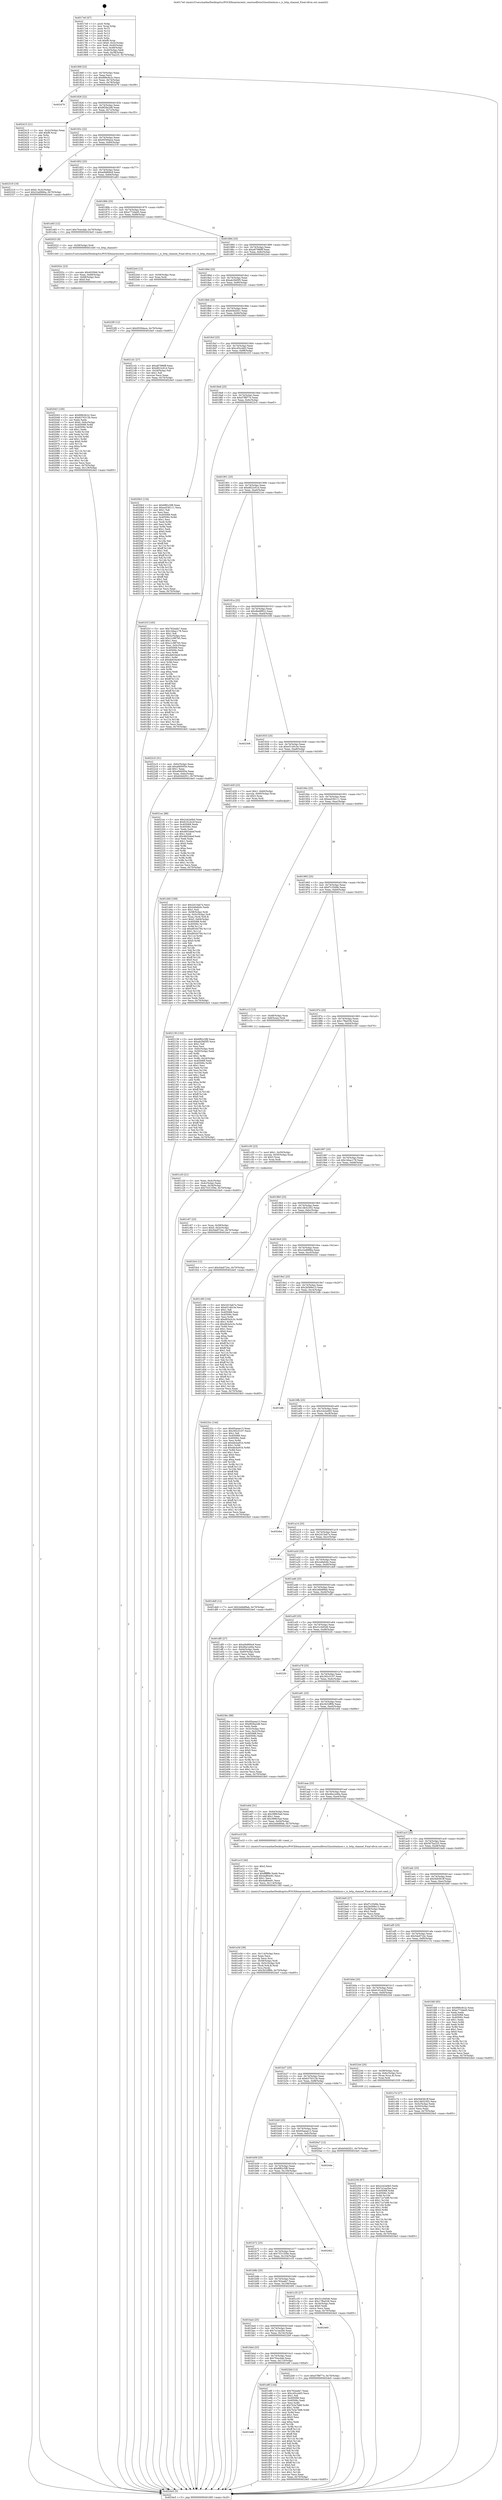digraph "0x4017e0" {
  label = "0x4017e0 (/mnt/c/Users/mathe/Desktop/tcc/POCII/binaries/extr_reactosdllwin32mshtmlnsio.c_is_http_channel_Final-ollvm.out::main(0))"
  labelloc = "t"
  node[shape=record]

  Entry [label="",width=0.3,height=0.3,shape=circle,fillcolor=black,style=filled]
  "0x40180f" [label="{
     0x40180f [23]\l
     | [instrs]\l
     &nbsp;&nbsp;0x40180f \<+3\>: mov -0x70(%rbp),%eax\l
     &nbsp;&nbsp;0x401812 \<+2\>: mov %eax,%ecx\l
     &nbsp;&nbsp;0x401814 \<+6\>: sub $0x896c9c2c,%ecx\l
     &nbsp;&nbsp;0x40181a \<+3\>: mov %eax,-0x74(%rbp)\l
     &nbsp;&nbsp;0x40181d \<+3\>: mov %ecx,-0x78(%rbp)\l
     &nbsp;&nbsp;0x401820 \<+6\>: je 0000000000402479 \<main+0xc99\>\l
  }"]
  "0x402479" [label="{
     0x402479\l
  }", style=dashed]
  "0x401826" [label="{
     0x401826 [22]\l
     | [instrs]\l
     &nbsp;&nbsp;0x401826 \<+5\>: jmp 000000000040182b \<main+0x4b\>\l
     &nbsp;&nbsp;0x40182b \<+3\>: mov -0x74(%rbp),%eax\l
     &nbsp;&nbsp;0x40182e \<+5\>: sub $0x8f28a2d8,%eax\l
     &nbsp;&nbsp;0x401833 \<+3\>: mov %eax,-0x7c(%rbp)\l
     &nbsp;&nbsp;0x401836 \<+6\>: je 0000000000402415 \<main+0xc35\>\l
  }"]
  Exit [label="",width=0.3,height=0.3,shape=circle,fillcolor=black,style=filled,peripheries=2]
  "0x402415" [label="{
     0x402415 [21]\l
     | [instrs]\l
     &nbsp;&nbsp;0x402415 \<+3\>: mov -0x2c(%rbp),%eax\l
     &nbsp;&nbsp;0x402418 \<+7\>: add $0xf8,%rsp\l
     &nbsp;&nbsp;0x40241f \<+1\>: pop %rbx\l
     &nbsp;&nbsp;0x402420 \<+2\>: pop %r12\l
     &nbsp;&nbsp;0x402422 \<+2\>: pop %r13\l
     &nbsp;&nbsp;0x402424 \<+2\>: pop %r14\l
     &nbsp;&nbsp;0x402426 \<+2\>: pop %r15\l
     &nbsp;&nbsp;0x402428 \<+1\>: pop %rbp\l
     &nbsp;&nbsp;0x402429 \<+1\>: ret\l
  }"]
  "0x40183c" [label="{
     0x40183c [22]\l
     | [instrs]\l
     &nbsp;&nbsp;0x40183c \<+5\>: jmp 0000000000401841 \<main+0x61\>\l
     &nbsp;&nbsp;0x401841 \<+3\>: mov -0x74(%rbp),%eax\l
     &nbsp;&nbsp;0x401844 \<+5\>: sub $0x95594ece,%eax\l
     &nbsp;&nbsp;0x401849 \<+3\>: mov %eax,-0x80(%rbp)\l
     &nbsp;&nbsp;0x40184c \<+6\>: je 0000000000402319 \<main+0xb39\>\l
  }"]
  "0x4022f0" [label="{
     0x4022f0 [12]\l
     | [instrs]\l
     &nbsp;&nbsp;0x4022f0 \<+7\>: movl $0x95594ece,-0x70(%rbp)\l
     &nbsp;&nbsp;0x4022f7 \<+5\>: jmp 00000000004024e5 \<main+0xd05\>\l
  }"]
  "0x402319" [label="{
     0x402319 [19]\l
     | [instrs]\l
     &nbsp;&nbsp;0x402319 \<+7\>: movl $0x0,-0x3c(%rbp)\l
     &nbsp;&nbsp;0x402320 \<+7\>: movl $0x22a9966a,-0x70(%rbp)\l
     &nbsp;&nbsp;0x402327 \<+5\>: jmp 00000000004024e5 \<main+0xd05\>\l
  }"]
  "0x401852" [label="{
     0x401852 [25]\l
     | [instrs]\l
     &nbsp;&nbsp;0x401852 \<+5\>: jmp 0000000000401857 \<main+0x77\>\l
     &nbsp;&nbsp;0x401857 \<+3\>: mov -0x74(%rbp),%eax\l
     &nbsp;&nbsp;0x40185a \<+5\>: sub $0xa0b869c8,%eax\l
     &nbsp;&nbsp;0x40185f \<+6\>: mov %eax,-0x84(%rbp)\l
     &nbsp;&nbsp;0x401865 \<+6\>: je 0000000000401e83 \<main+0x6a3\>\l
  }"]
  "0x402258" [label="{
     0x402258 [97]\l
     | [instrs]\l
     &nbsp;&nbsp;0x402258 \<+5\>: mov $0x2cb2a0b5,%edx\l
     &nbsp;&nbsp;0x40225d \<+5\>: mov $0x7a1aa2be,%esi\l
     &nbsp;&nbsp;0x402262 \<+8\>: mov 0x405068,%r8d\l
     &nbsp;&nbsp;0x40226a \<+8\>: mov 0x40506c,%r9d\l
     &nbsp;&nbsp;0x402272 \<+3\>: mov %r8d,%r10d\l
     &nbsp;&nbsp;0x402275 \<+7\>: add $0x71e7e99,%r10d\l
     &nbsp;&nbsp;0x40227c \<+4\>: sub $0x1,%r10d\l
     &nbsp;&nbsp;0x402280 \<+7\>: sub $0x71e7e99,%r10d\l
     &nbsp;&nbsp;0x402287 \<+4\>: imul %r10d,%r8d\l
     &nbsp;&nbsp;0x40228b \<+4\>: and $0x1,%r8d\l
     &nbsp;&nbsp;0x40228f \<+4\>: cmp $0x0,%r8d\l
     &nbsp;&nbsp;0x402293 \<+4\>: sete %r11b\l
     &nbsp;&nbsp;0x402297 \<+4\>: cmp $0xa,%r9d\l
     &nbsp;&nbsp;0x40229b \<+3\>: setl %bl\l
     &nbsp;&nbsp;0x40229e \<+3\>: mov %r11b,%r14b\l
     &nbsp;&nbsp;0x4022a1 \<+3\>: and %bl,%r14b\l
     &nbsp;&nbsp;0x4022a4 \<+3\>: xor %bl,%r11b\l
     &nbsp;&nbsp;0x4022a7 \<+3\>: or %r11b,%r14b\l
     &nbsp;&nbsp;0x4022aa \<+4\>: test $0x1,%r14b\l
     &nbsp;&nbsp;0x4022ae \<+3\>: cmovne %esi,%edx\l
     &nbsp;&nbsp;0x4022b1 \<+3\>: mov %edx,-0x70(%rbp)\l
     &nbsp;&nbsp;0x4022b4 \<+5\>: jmp 00000000004024e5 \<main+0xd05\>\l
  }"]
  "0x401e83" [label="{
     0x401e83 [12]\l
     | [instrs]\l
     &nbsp;&nbsp;0x401e83 \<+7\>: movl $0x7fcecdab,-0x70(%rbp)\l
     &nbsp;&nbsp;0x401e8a \<+5\>: jmp 00000000004024e5 \<main+0xd05\>\l
  }"]
  "0x40186b" [label="{
     0x40186b [25]\l
     | [instrs]\l
     &nbsp;&nbsp;0x40186b \<+5\>: jmp 0000000000401870 \<main+0x90\>\l
     &nbsp;&nbsp;0x401870 \<+3\>: mov -0x74(%rbp),%eax\l
     &nbsp;&nbsp;0x401873 \<+5\>: sub $0xa772ded5,%eax\l
     &nbsp;&nbsp;0x401878 \<+6\>: mov %eax,-0x88(%rbp)\l
     &nbsp;&nbsp;0x40187e \<+6\>: je 0000000000402023 \<main+0x843\>\l
  }"]
  "0x402043" [label="{
     0x402043 [100]\l
     | [instrs]\l
     &nbsp;&nbsp;0x402043 \<+5\>: mov $0x896c9c2c,%esi\l
     &nbsp;&nbsp;0x402048 \<+5\>: mov $0x6376313b,%ecx\l
     &nbsp;&nbsp;0x40204d \<+2\>: xor %edx,%edx\l
     &nbsp;&nbsp;0x40204f \<+7\>: movl $0x0,-0x6c(%rbp)\l
     &nbsp;&nbsp;0x402056 \<+8\>: mov 0x405068,%r8d\l
     &nbsp;&nbsp;0x40205e \<+8\>: mov 0x40506c,%r9d\l
     &nbsp;&nbsp;0x402066 \<+3\>: sub $0x1,%edx\l
     &nbsp;&nbsp;0x402069 \<+3\>: mov %r8d,%r10d\l
     &nbsp;&nbsp;0x40206c \<+3\>: add %edx,%r10d\l
     &nbsp;&nbsp;0x40206f \<+4\>: imul %r10d,%r8d\l
     &nbsp;&nbsp;0x402073 \<+4\>: and $0x1,%r8d\l
     &nbsp;&nbsp;0x402077 \<+4\>: cmp $0x0,%r8d\l
     &nbsp;&nbsp;0x40207b \<+4\>: sete %r11b\l
     &nbsp;&nbsp;0x40207f \<+4\>: cmp $0xa,%r9d\l
     &nbsp;&nbsp;0x402083 \<+3\>: setl %bl\l
     &nbsp;&nbsp;0x402086 \<+3\>: mov %r11b,%r14b\l
     &nbsp;&nbsp;0x402089 \<+3\>: and %bl,%r14b\l
     &nbsp;&nbsp;0x40208c \<+3\>: xor %bl,%r11b\l
     &nbsp;&nbsp;0x40208f \<+3\>: or %r11b,%r14b\l
     &nbsp;&nbsp;0x402092 \<+4\>: test $0x1,%r14b\l
     &nbsp;&nbsp;0x402096 \<+3\>: cmovne %ecx,%esi\l
     &nbsp;&nbsp;0x402099 \<+3\>: mov %esi,-0x70(%rbp)\l
     &nbsp;&nbsp;0x40209c \<+6\>: mov %eax,-0x118(%rbp)\l
     &nbsp;&nbsp;0x4020a2 \<+5\>: jmp 00000000004024e5 \<main+0xd05\>\l
  }"]
  "0x402023" [label="{
     0x402023 [9]\l
     | [instrs]\l
     &nbsp;&nbsp;0x402023 \<+4\>: mov -0x58(%rbp),%rdi\l
     &nbsp;&nbsp;0x402027 \<+5\>: call 0000000000401440 \<is_http_channel\>\l
     | [calls]\l
     &nbsp;&nbsp;0x401440 \{1\} (/mnt/c/Users/mathe/Desktop/tcc/POCII/binaries/extr_reactosdllwin32mshtmlnsio.c_is_http_channel_Final-ollvm.out::is_http_channel)\l
  }"]
  "0x401884" [label="{
     0x401884 [25]\l
     | [instrs]\l
     &nbsp;&nbsp;0x401884 \<+5\>: jmp 0000000000401889 \<main+0xa9\>\l
     &nbsp;&nbsp;0x401889 \<+3\>: mov -0x74(%rbp),%eax\l
     &nbsp;&nbsp;0x40188c \<+5\>: sub $0xa87986ff,%eax\l
     &nbsp;&nbsp;0x401891 \<+6\>: mov %eax,-0x8c(%rbp)\l
     &nbsp;&nbsp;0x401897 \<+6\>: je 00000000004022e4 \<main+0xb04\>\l
  }"]
  "0x40202c" [label="{
     0x40202c [23]\l
     | [instrs]\l
     &nbsp;&nbsp;0x40202c \<+10\>: movabs $0x4030b6,%rdi\l
     &nbsp;&nbsp;0x402036 \<+3\>: mov %eax,-0x68(%rbp)\l
     &nbsp;&nbsp;0x402039 \<+3\>: mov -0x68(%rbp),%esi\l
     &nbsp;&nbsp;0x40203c \<+2\>: mov $0x0,%al\l
     &nbsp;&nbsp;0x40203e \<+5\>: call 0000000000401040 \<printf@plt\>\l
     | [calls]\l
     &nbsp;&nbsp;0x401040 \{1\} (unknown)\l
  }"]
  "0x4022e4" [label="{
     0x4022e4 [12]\l
     | [instrs]\l
     &nbsp;&nbsp;0x4022e4 \<+4\>: mov -0x58(%rbp),%rax\l
     &nbsp;&nbsp;0x4022e8 \<+3\>: mov %rax,%rdi\l
     &nbsp;&nbsp;0x4022eb \<+5\>: call 0000000000401030 \<free@plt\>\l
     | [calls]\l
     &nbsp;&nbsp;0x401030 \{1\} (unknown)\l
  }"]
  "0x40189d" [label="{
     0x40189d [25]\l
     | [instrs]\l
     &nbsp;&nbsp;0x40189d \<+5\>: jmp 00000000004018a2 \<main+0xc2\>\l
     &nbsp;&nbsp;0x4018a2 \<+3\>: mov -0x74(%rbp),%eax\l
     &nbsp;&nbsp;0x4018a5 \<+5\>: sub $0xab29d5f5,%eax\l
     &nbsp;&nbsp;0x4018aa \<+6\>: mov %eax,-0x90(%rbp)\l
     &nbsp;&nbsp;0x4018b0 \<+6\>: je 00000000004021d1 \<main+0x9f1\>\l
  }"]
  "0x401bd6" [label="{
     0x401bd6\l
  }", style=dashed]
  "0x4021d1" [label="{
     0x4021d1 [27]\l
     | [instrs]\l
     &nbsp;&nbsp;0x4021d1 \<+5\>: mov $0xa87986ff,%eax\l
     &nbsp;&nbsp;0x4021d6 \<+5\>: mov $0xd822c61d,%ecx\l
     &nbsp;&nbsp;0x4021db \<+3\>: mov -0x2d(%rbp),%dl\l
     &nbsp;&nbsp;0x4021de \<+3\>: test $0x1,%dl\l
     &nbsp;&nbsp;0x4021e1 \<+3\>: cmovne %ecx,%eax\l
     &nbsp;&nbsp;0x4021e4 \<+3\>: mov %eax,-0x70(%rbp)\l
     &nbsp;&nbsp;0x4021e7 \<+5\>: jmp 00000000004024e5 \<main+0xd05\>\l
  }"]
  "0x4018b6" [label="{
     0x4018b6 [25]\l
     | [instrs]\l
     &nbsp;&nbsp;0x4018b6 \<+5\>: jmp 00000000004018bb \<main+0xdb\>\l
     &nbsp;&nbsp;0x4018bb \<+3\>: mov -0x74(%rbp),%eax\l
     &nbsp;&nbsp;0x4018be \<+5\>: sub $0xb04d2f21,%eax\l
     &nbsp;&nbsp;0x4018c3 \<+6\>: mov %eax,-0x94(%rbp)\l
     &nbsp;&nbsp;0x4018c9 \<+6\>: je 00000000004020b3 \<main+0x8d3\>\l
  }"]
  "0x401e8f" [label="{
     0x401e8f [144]\l
     | [instrs]\l
     &nbsp;&nbsp;0x401e8f \<+5\>: mov $0x762eafa7,%eax\l
     &nbsp;&nbsp;0x401e94 \<+5\>: mov $0xc45ccdd3,%ecx\l
     &nbsp;&nbsp;0x401e99 \<+2\>: mov $0x1,%dl\l
     &nbsp;&nbsp;0x401e9b \<+7\>: mov 0x405068,%esi\l
     &nbsp;&nbsp;0x401ea2 \<+7\>: mov 0x40506c,%edi\l
     &nbsp;&nbsp;0x401ea9 \<+3\>: mov %esi,%r8d\l
     &nbsp;&nbsp;0x401eac \<+7\>: sub $0x7b3a7b88,%r8d\l
     &nbsp;&nbsp;0x401eb3 \<+4\>: sub $0x1,%r8d\l
     &nbsp;&nbsp;0x401eb7 \<+7\>: add $0x7b3a7b88,%r8d\l
     &nbsp;&nbsp;0x401ebe \<+4\>: imul %r8d,%esi\l
     &nbsp;&nbsp;0x401ec2 \<+3\>: and $0x1,%esi\l
     &nbsp;&nbsp;0x401ec5 \<+3\>: cmp $0x0,%esi\l
     &nbsp;&nbsp;0x401ec8 \<+4\>: sete %r9b\l
     &nbsp;&nbsp;0x401ecc \<+3\>: cmp $0xa,%edi\l
     &nbsp;&nbsp;0x401ecf \<+4\>: setl %r10b\l
     &nbsp;&nbsp;0x401ed3 \<+3\>: mov %r9b,%r11b\l
     &nbsp;&nbsp;0x401ed6 \<+4\>: xor $0xff,%r11b\l
     &nbsp;&nbsp;0x401eda \<+3\>: mov %r10b,%bl\l
     &nbsp;&nbsp;0x401edd \<+3\>: xor $0xff,%bl\l
     &nbsp;&nbsp;0x401ee0 \<+3\>: xor $0x0,%dl\l
     &nbsp;&nbsp;0x401ee3 \<+3\>: mov %r11b,%r14b\l
     &nbsp;&nbsp;0x401ee6 \<+4\>: and $0x0,%r14b\l
     &nbsp;&nbsp;0x401eea \<+3\>: and %dl,%r9b\l
     &nbsp;&nbsp;0x401eed \<+3\>: mov %bl,%r15b\l
     &nbsp;&nbsp;0x401ef0 \<+4\>: and $0x0,%r15b\l
     &nbsp;&nbsp;0x401ef4 \<+3\>: and %dl,%r10b\l
     &nbsp;&nbsp;0x401ef7 \<+3\>: or %r9b,%r14b\l
     &nbsp;&nbsp;0x401efa \<+3\>: or %r10b,%r15b\l
     &nbsp;&nbsp;0x401efd \<+3\>: xor %r15b,%r14b\l
     &nbsp;&nbsp;0x401f00 \<+3\>: or %bl,%r11b\l
     &nbsp;&nbsp;0x401f03 \<+4\>: xor $0xff,%r11b\l
     &nbsp;&nbsp;0x401f07 \<+3\>: or $0x0,%dl\l
     &nbsp;&nbsp;0x401f0a \<+3\>: and %dl,%r11b\l
     &nbsp;&nbsp;0x401f0d \<+3\>: or %r11b,%r14b\l
     &nbsp;&nbsp;0x401f10 \<+4\>: test $0x1,%r14b\l
     &nbsp;&nbsp;0x401f14 \<+3\>: cmovne %ecx,%eax\l
     &nbsp;&nbsp;0x401f17 \<+3\>: mov %eax,-0x70(%rbp)\l
     &nbsp;&nbsp;0x401f1a \<+5\>: jmp 00000000004024e5 \<main+0xd05\>\l
  }"]
  "0x4020b3" [label="{
     0x4020b3 [134]\l
     | [instrs]\l
     &nbsp;&nbsp;0x4020b3 \<+5\>: mov $0x6f82c5f8,%eax\l
     &nbsp;&nbsp;0x4020b8 \<+5\>: mov $0xea536111,%ecx\l
     &nbsp;&nbsp;0x4020bd \<+2\>: mov $0x1,%dl\l
     &nbsp;&nbsp;0x4020bf \<+2\>: xor %esi,%esi\l
     &nbsp;&nbsp;0x4020c1 \<+7\>: mov 0x405068,%edi\l
     &nbsp;&nbsp;0x4020c8 \<+8\>: mov 0x40506c,%r8d\l
     &nbsp;&nbsp;0x4020d0 \<+3\>: sub $0x1,%esi\l
     &nbsp;&nbsp;0x4020d3 \<+3\>: mov %edi,%r9d\l
     &nbsp;&nbsp;0x4020d6 \<+3\>: add %esi,%r9d\l
     &nbsp;&nbsp;0x4020d9 \<+4\>: imul %r9d,%edi\l
     &nbsp;&nbsp;0x4020dd \<+3\>: and $0x1,%edi\l
     &nbsp;&nbsp;0x4020e0 \<+3\>: cmp $0x0,%edi\l
     &nbsp;&nbsp;0x4020e3 \<+4\>: sete %r10b\l
     &nbsp;&nbsp;0x4020e7 \<+4\>: cmp $0xa,%r8d\l
     &nbsp;&nbsp;0x4020eb \<+4\>: setl %r11b\l
     &nbsp;&nbsp;0x4020ef \<+3\>: mov %r10b,%bl\l
     &nbsp;&nbsp;0x4020f2 \<+3\>: xor $0xff,%bl\l
     &nbsp;&nbsp;0x4020f5 \<+3\>: mov %r11b,%r14b\l
     &nbsp;&nbsp;0x4020f8 \<+4\>: xor $0xff,%r14b\l
     &nbsp;&nbsp;0x4020fc \<+3\>: xor $0x1,%dl\l
     &nbsp;&nbsp;0x4020ff \<+3\>: mov %bl,%r15b\l
     &nbsp;&nbsp;0x402102 \<+4\>: and $0xff,%r15b\l
     &nbsp;&nbsp;0x402106 \<+3\>: and %dl,%r10b\l
     &nbsp;&nbsp;0x402109 \<+3\>: mov %r14b,%r12b\l
     &nbsp;&nbsp;0x40210c \<+4\>: and $0xff,%r12b\l
     &nbsp;&nbsp;0x402110 \<+3\>: and %dl,%r11b\l
     &nbsp;&nbsp;0x402113 \<+3\>: or %r10b,%r15b\l
     &nbsp;&nbsp;0x402116 \<+3\>: or %r11b,%r12b\l
     &nbsp;&nbsp;0x402119 \<+3\>: xor %r12b,%r15b\l
     &nbsp;&nbsp;0x40211c \<+3\>: or %r14b,%bl\l
     &nbsp;&nbsp;0x40211f \<+3\>: xor $0xff,%bl\l
     &nbsp;&nbsp;0x402122 \<+3\>: or $0x1,%dl\l
     &nbsp;&nbsp;0x402125 \<+2\>: and %dl,%bl\l
     &nbsp;&nbsp;0x402127 \<+3\>: or %bl,%r15b\l
     &nbsp;&nbsp;0x40212a \<+4\>: test $0x1,%r15b\l
     &nbsp;&nbsp;0x40212e \<+3\>: cmovne %ecx,%eax\l
     &nbsp;&nbsp;0x402131 \<+3\>: mov %eax,-0x70(%rbp)\l
     &nbsp;&nbsp;0x402134 \<+5\>: jmp 00000000004024e5 \<main+0xd05\>\l
  }"]
  "0x4018cf" [label="{
     0x4018cf [25]\l
     | [instrs]\l
     &nbsp;&nbsp;0x4018cf \<+5\>: jmp 00000000004018d4 \<main+0xf4\>\l
     &nbsp;&nbsp;0x4018d4 \<+3\>: mov -0x74(%rbp),%eax\l
     &nbsp;&nbsp;0x4018d7 \<+5\>: sub $0xc45ccdd3,%eax\l
     &nbsp;&nbsp;0x4018dc \<+6\>: mov %eax,-0x98(%rbp)\l
     &nbsp;&nbsp;0x4018e2 \<+6\>: je 0000000000401f1f \<main+0x73f\>\l
  }"]
  "0x401bbd" [label="{
     0x401bbd [25]\l
     | [instrs]\l
     &nbsp;&nbsp;0x401bbd \<+5\>: jmp 0000000000401bc2 \<main+0x3e2\>\l
     &nbsp;&nbsp;0x401bc2 \<+3\>: mov -0x74(%rbp),%eax\l
     &nbsp;&nbsp;0x401bc5 \<+5\>: sub $0x7fcecdab,%eax\l
     &nbsp;&nbsp;0x401bca \<+6\>: mov %eax,-0x110(%rbp)\l
     &nbsp;&nbsp;0x401bd0 \<+6\>: je 0000000000401e8f \<main+0x6af\>\l
  }"]
  "0x401f1f" [label="{
     0x401f1f [165]\l
     | [instrs]\l
     &nbsp;&nbsp;0x401f1f \<+5\>: mov $0x762eafa7,%eax\l
     &nbsp;&nbsp;0x401f24 \<+5\>: mov $0x1bbac178,%ecx\l
     &nbsp;&nbsp;0x401f29 \<+2\>: mov $0x1,%dl\l
     &nbsp;&nbsp;0x401f2b \<+3\>: mov -0x5c(%rbp),%esi\l
     &nbsp;&nbsp;0x401f2e \<+6\>: add $0xc1c987b5,%esi\l
     &nbsp;&nbsp;0x401f34 \<+3\>: add $0x1,%esi\l
     &nbsp;&nbsp;0x401f37 \<+6\>: sub $0xc1c987b5,%esi\l
     &nbsp;&nbsp;0x401f3d \<+3\>: mov %esi,-0x5c(%rbp)\l
     &nbsp;&nbsp;0x401f40 \<+7\>: mov 0x405068,%esi\l
     &nbsp;&nbsp;0x401f47 \<+7\>: mov 0x40506c,%edi\l
     &nbsp;&nbsp;0x401f4e \<+3\>: mov %esi,%r8d\l
     &nbsp;&nbsp;0x401f51 \<+7\>: add $0xde634e4f,%r8d\l
     &nbsp;&nbsp;0x401f58 \<+4\>: sub $0x1,%r8d\l
     &nbsp;&nbsp;0x401f5c \<+7\>: sub $0xde634e4f,%r8d\l
     &nbsp;&nbsp;0x401f63 \<+4\>: imul %r8d,%esi\l
     &nbsp;&nbsp;0x401f67 \<+3\>: and $0x1,%esi\l
     &nbsp;&nbsp;0x401f6a \<+3\>: cmp $0x0,%esi\l
     &nbsp;&nbsp;0x401f6d \<+4\>: sete %r9b\l
     &nbsp;&nbsp;0x401f71 \<+3\>: cmp $0xa,%edi\l
     &nbsp;&nbsp;0x401f74 \<+4\>: setl %r10b\l
     &nbsp;&nbsp;0x401f78 \<+3\>: mov %r9b,%r11b\l
     &nbsp;&nbsp;0x401f7b \<+4\>: xor $0xff,%r11b\l
     &nbsp;&nbsp;0x401f7f \<+3\>: mov %r10b,%bl\l
     &nbsp;&nbsp;0x401f82 \<+3\>: xor $0xff,%bl\l
     &nbsp;&nbsp;0x401f85 \<+3\>: xor $0x1,%dl\l
     &nbsp;&nbsp;0x401f88 \<+3\>: mov %r11b,%r14b\l
     &nbsp;&nbsp;0x401f8b \<+4\>: and $0xff,%r14b\l
     &nbsp;&nbsp;0x401f8f \<+3\>: and %dl,%r9b\l
     &nbsp;&nbsp;0x401f92 \<+3\>: mov %bl,%r15b\l
     &nbsp;&nbsp;0x401f95 \<+4\>: and $0xff,%r15b\l
     &nbsp;&nbsp;0x401f99 \<+3\>: and %dl,%r10b\l
     &nbsp;&nbsp;0x401f9c \<+3\>: or %r9b,%r14b\l
     &nbsp;&nbsp;0x401f9f \<+3\>: or %r10b,%r15b\l
     &nbsp;&nbsp;0x401fa2 \<+3\>: xor %r15b,%r14b\l
     &nbsp;&nbsp;0x401fa5 \<+3\>: or %bl,%r11b\l
     &nbsp;&nbsp;0x401fa8 \<+4\>: xor $0xff,%r11b\l
     &nbsp;&nbsp;0x401fac \<+3\>: or $0x1,%dl\l
     &nbsp;&nbsp;0x401faf \<+3\>: and %dl,%r11b\l
     &nbsp;&nbsp;0x401fb2 \<+3\>: or %r11b,%r14b\l
     &nbsp;&nbsp;0x401fb5 \<+4\>: test $0x1,%r14b\l
     &nbsp;&nbsp;0x401fb9 \<+3\>: cmovne %ecx,%eax\l
     &nbsp;&nbsp;0x401fbc \<+3\>: mov %eax,-0x70(%rbp)\l
     &nbsp;&nbsp;0x401fbf \<+5\>: jmp 00000000004024e5 \<main+0xd05\>\l
  }"]
  "0x4018e8" [label="{
     0x4018e8 [25]\l
     | [instrs]\l
     &nbsp;&nbsp;0x4018e8 \<+5\>: jmp 00000000004018ed \<main+0x10d\>\l
     &nbsp;&nbsp;0x4018ed \<+3\>: mov -0x74(%rbp),%eax\l
     &nbsp;&nbsp;0x4018f0 \<+5\>: sub $0xd7f8f77e,%eax\l
     &nbsp;&nbsp;0x4018f5 \<+6\>: mov %eax,-0x9c(%rbp)\l
     &nbsp;&nbsp;0x4018fb \<+6\>: je 00000000004022c5 \<main+0xae5\>\l
  }"]
  "0x4022b9" [label="{
     0x4022b9 [12]\l
     | [instrs]\l
     &nbsp;&nbsp;0x4022b9 \<+7\>: movl $0xd7f8f77e,-0x70(%rbp)\l
     &nbsp;&nbsp;0x4022c0 \<+5\>: jmp 00000000004024e5 \<main+0xd05\>\l
  }"]
  "0x4022c5" [label="{
     0x4022c5 [31]\l
     | [instrs]\l
     &nbsp;&nbsp;0x4022c5 \<+3\>: mov -0x6c(%rbp),%eax\l
     &nbsp;&nbsp;0x4022c8 \<+5\>: add $0xaf46005e,%eax\l
     &nbsp;&nbsp;0x4022cd \<+3\>: add $0x1,%eax\l
     &nbsp;&nbsp;0x4022d0 \<+5\>: sub $0xaf46005e,%eax\l
     &nbsp;&nbsp;0x4022d5 \<+3\>: mov %eax,-0x6c(%rbp)\l
     &nbsp;&nbsp;0x4022d8 \<+7\>: movl $0xb04d2f21,-0x70(%rbp)\l
     &nbsp;&nbsp;0x4022df \<+5\>: jmp 00000000004024e5 \<main+0xd05\>\l
  }"]
  "0x401901" [label="{
     0x401901 [25]\l
     | [instrs]\l
     &nbsp;&nbsp;0x401901 \<+5\>: jmp 0000000000401906 \<main+0x126\>\l
     &nbsp;&nbsp;0x401906 \<+3\>: mov -0x74(%rbp),%eax\l
     &nbsp;&nbsp;0x401909 \<+5\>: sub $0xd822c61d,%eax\l
     &nbsp;&nbsp;0x40190e \<+6\>: mov %eax,-0xa0(%rbp)\l
     &nbsp;&nbsp;0x401914 \<+6\>: je 00000000004021ec \<main+0xa0c\>\l
  }"]
  "0x401ba4" [label="{
     0x401ba4 [25]\l
     | [instrs]\l
     &nbsp;&nbsp;0x401ba4 \<+5\>: jmp 0000000000401ba9 \<main+0x3c9\>\l
     &nbsp;&nbsp;0x401ba9 \<+3\>: mov -0x74(%rbp),%eax\l
     &nbsp;&nbsp;0x401bac \<+5\>: sub $0x7a1aa2be,%eax\l
     &nbsp;&nbsp;0x401bb1 \<+6\>: mov %eax,-0x10c(%rbp)\l
     &nbsp;&nbsp;0x401bb7 \<+6\>: je 00000000004022b9 \<main+0xad9\>\l
  }"]
  "0x4021ec" [label="{
     0x4021ec [88]\l
     | [instrs]\l
     &nbsp;&nbsp;0x4021ec \<+5\>: mov $0x2cb2a0b5,%eax\l
     &nbsp;&nbsp;0x4021f1 \<+5\>: mov $0x6161dc2f,%ecx\l
     &nbsp;&nbsp;0x4021f6 \<+7\>: mov 0x405068,%edx\l
     &nbsp;&nbsp;0x4021fd \<+7\>: mov 0x40506c,%esi\l
     &nbsp;&nbsp;0x402204 \<+2\>: mov %edx,%edi\l
     &nbsp;&nbsp;0x402206 \<+6\>: sub $0x4602deef,%edi\l
     &nbsp;&nbsp;0x40220c \<+3\>: sub $0x1,%edi\l
     &nbsp;&nbsp;0x40220f \<+6\>: add $0x4602deef,%edi\l
     &nbsp;&nbsp;0x402215 \<+3\>: imul %edi,%edx\l
     &nbsp;&nbsp;0x402218 \<+3\>: and $0x1,%edx\l
     &nbsp;&nbsp;0x40221b \<+3\>: cmp $0x0,%edx\l
     &nbsp;&nbsp;0x40221e \<+4\>: sete %r8b\l
     &nbsp;&nbsp;0x402222 \<+3\>: cmp $0xa,%esi\l
     &nbsp;&nbsp;0x402225 \<+4\>: setl %r9b\l
     &nbsp;&nbsp;0x402229 \<+3\>: mov %r8b,%r10b\l
     &nbsp;&nbsp;0x40222c \<+3\>: and %r9b,%r10b\l
     &nbsp;&nbsp;0x40222f \<+3\>: xor %r9b,%r8b\l
     &nbsp;&nbsp;0x402232 \<+3\>: or %r8b,%r10b\l
     &nbsp;&nbsp;0x402235 \<+4\>: test $0x1,%r10b\l
     &nbsp;&nbsp;0x402239 \<+3\>: cmovne %ecx,%eax\l
     &nbsp;&nbsp;0x40223c \<+3\>: mov %eax,-0x70(%rbp)\l
     &nbsp;&nbsp;0x40223f \<+5\>: jmp 00000000004024e5 \<main+0xd05\>\l
  }"]
  "0x40191a" [label="{
     0x40191a [25]\l
     | [instrs]\l
     &nbsp;&nbsp;0x40191a \<+5\>: jmp 000000000040191f \<main+0x13f\>\l
     &nbsp;&nbsp;0x40191f \<+3\>: mov -0x74(%rbp),%eax\l
     &nbsp;&nbsp;0x401922 \<+5\>: sub $0xdbe8f922,%eax\l
     &nbsp;&nbsp;0x401927 \<+6\>: mov %eax,-0xa4(%rbp)\l
     &nbsp;&nbsp;0x40192d \<+6\>: je 0000000000402308 \<main+0xb28\>\l
  }"]
  "0x402460" [label="{
     0x402460\l
  }", style=dashed]
  "0x402308" [label="{
     0x402308\l
  }", style=dashed]
  "0x401933" [label="{
     0x401933 [25]\l
     | [instrs]\l
     &nbsp;&nbsp;0x401933 \<+5\>: jmp 0000000000401938 \<main+0x158\>\l
     &nbsp;&nbsp;0x401938 \<+3\>: mov -0x74(%rbp),%eax\l
     &nbsp;&nbsp;0x40193b \<+5\>: sub $0xe5140c3e,%eax\l
     &nbsp;&nbsp;0x401940 \<+6\>: mov %eax,-0xa8(%rbp)\l
     &nbsp;&nbsp;0x401946 \<+6\>: je 0000000000401d29 \<main+0x549\>\l
  }"]
  "0x401e3d" [label="{
     0x401e3d [39]\l
     | [instrs]\l
     &nbsp;&nbsp;0x401e3d \<+6\>: mov -0x114(%rbp),%ecx\l
     &nbsp;&nbsp;0x401e43 \<+3\>: imul %eax,%ecx\l
     &nbsp;&nbsp;0x401e46 \<+3\>: movslq %ecx,%rsi\l
     &nbsp;&nbsp;0x401e49 \<+4\>: mov -0x58(%rbp),%rdi\l
     &nbsp;&nbsp;0x401e4d \<+4\>: movslq -0x5c(%rbp),%r8\l
     &nbsp;&nbsp;0x401e51 \<+4\>: mov (%rdi,%r8,8),%rdi\l
     &nbsp;&nbsp;0x401e55 \<+3\>: mov %rsi,(%rdi)\l
     &nbsp;&nbsp;0x401e58 \<+7\>: movl $0x3b32ff0b,-0x70(%rbp)\l
     &nbsp;&nbsp;0x401e5f \<+5\>: jmp 00000000004024e5 \<main+0xd05\>\l
  }"]
  "0x401d29" [label="{
     0x401d29 [23]\l
     | [instrs]\l
     &nbsp;&nbsp;0x401d29 \<+7\>: movl $0x1,-0x60(%rbp)\l
     &nbsp;&nbsp;0x401d30 \<+4\>: movslq -0x60(%rbp),%rax\l
     &nbsp;&nbsp;0x401d34 \<+4\>: shl $0x3,%rax\l
     &nbsp;&nbsp;0x401d38 \<+3\>: mov %rax,%rdi\l
     &nbsp;&nbsp;0x401d3b \<+5\>: call 0000000000401050 \<malloc@plt\>\l
     | [calls]\l
     &nbsp;&nbsp;0x401050 \{1\} (unknown)\l
  }"]
  "0x40194c" [label="{
     0x40194c [25]\l
     | [instrs]\l
     &nbsp;&nbsp;0x40194c \<+5\>: jmp 0000000000401951 \<main+0x171\>\l
     &nbsp;&nbsp;0x401951 \<+3\>: mov -0x74(%rbp),%eax\l
     &nbsp;&nbsp;0x401954 \<+5\>: sub $0xea536111,%eax\l
     &nbsp;&nbsp;0x401959 \<+6\>: mov %eax,-0xac(%rbp)\l
     &nbsp;&nbsp;0x40195f \<+6\>: je 0000000000402139 \<main+0x959\>\l
  }"]
  "0x401e15" [label="{
     0x401e15 [40]\l
     | [instrs]\l
     &nbsp;&nbsp;0x401e15 \<+5\>: mov $0x2,%ecx\l
     &nbsp;&nbsp;0x401e1a \<+1\>: cltd\l
     &nbsp;&nbsp;0x401e1b \<+2\>: idiv %ecx\l
     &nbsp;&nbsp;0x401e1d \<+6\>: imul $0xfffffffe,%edx,%ecx\l
     &nbsp;&nbsp;0x401e23 \<+6\>: add $0x4af64e91,%ecx\l
     &nbsp;&nbsp;0x401e29 \<+3\>: add $0x1,%ecx\l
     &nbsp;&nbsp;0x401e2c \<+6\>: sub $0x4af64e91,%ecx\l
     &nbsp;&nbsp;0x401e32 \<+6\>: mov %ecx,-0x114(%rbp)\l
     &nbsp;&nbsp;0x401e38 \<+5\>: call 0000000000401160 \<next_i\>\l
     | [calls]\l
     &nbsp;&nbsp;0x401160 \{1\} (/mnt/c/Users/mathe/Desktop/tcc/POCII/binaries/extr_reactosdllwin32mshtmlnsio.c_is_http_channel_Final-ollvm.out::next_i)\l
  }"]
  "0x402139" [label="{
     0x402139 [152]\l
     | [instrs]\l
     &nbsp;&nbsp;0x402139 \<+5\>: mov $0x6f82c5f8,%eax\l
     &nbsp;&nbsp;0x40213e \<+5\>: mov $0xab29d5f5,%ecx\l
     &nbsp;&nbsp;0x402143 \<+2\>: mov $0x1,%dl\l
     &nbsp;&nbsp;0x402145 \<+2\>: xor %esi,%esi\l
     &nbsp;&nbsp;0x402147 \<+3\>: mov -0x6c(%rbp),%edi\l
     &nbsp;&nbsp;0x40214a \<+3\>: cmp -0x50(%rbp),%edi\l
     &nbsp;&nbsp;0x40214d \<+4\>: setl %r8b\l
     &nbsp;&nbsp;0x402151 \<+4\>: and $0x1,%r8b\l
     &nbsp;&nbsp;0x402155 \<+4\>: mov %r8b,-0x2d(%rbp)\l
     &nbsp;&nbsp;0x402159 \<+7\>: mov 0x405068,%edi\l
     &nbsp;&nbsp;0x402160 \<+8\>: mov 0x40506c,%r9d\l
     &nbsp;&nbsp;0x402168 \<+3\>: sub $0x1,%esi\l
     &nbsp;&nbsp;0x40216b \<+3\>: mov %edi,%r10d\l
     &nbsp;&nbsp;0x40216e \<+3\>: add %esi,%r10d\l
     &nbsp;&nbsp;0x402171 \<+4\>: imul %r10d,%edi\l
     &nbsp;&nbsp;0x402175 \<+3\>: and $0x1,%edi\l
     &nbsp;&nbsp;0x402178 \<+3\>: cmp $0x0,%edi\l
     &nbsp;&nbsp;0x40217b \<+4\>: sete %r8b\l
     &nbsp;&nbsp;0x40217f \<+4\>: cmp $0xa,%r9d\l
     &nbsp;&nbsp;0x402183 \<+4\>: setl %r11b\l
     &nbsp;&nbsp;0x402187 \<+3\>: mov %r8b,%bl\l
     &nbsp;&nbsp;0x40218a \<+3\>: xor $0xff,%bl\l
     &nbsp;&nbsp;0x40218d \<+3\>: mov %r11b,%r14b\l
     &nbsp;&nbsp;0x402190 \<+4\>: xor $0xff,%r14b\l
     &nbsp;&nbsp;0x402194 \<+3\>: xor $0x0,%dl\l
     &nbsp;&nbsp;0x402197 \<+3\>: mov %bl,%r15b\l
     &nbsp;&nbsp;0x40219a \<+4\>: and $0x0,%r15b\l
     &nbsp;&nbsp;0x40219e \<+3\>: and %dl,%r8b\l
     &nbsp;&nbsp;0x4021a1 \<+3\>: mov %r14b,%r12b\l
     &nbsp;&nbsp;0x4021a4 \<+4\>: and $0x0,%r12b\l
     &nbsp;&nbsp;0x4021a8 \<+3\>: and %dl,%r11b\l
     &nbsp;&nbsp;0x4021ab \<+3\>: or %r8b,%r15b\l
     &nbsp;&nbsp;0x4021ae \<+3\>: or %r11b,%r12b\l
     &nbsp;&nbsp;0x4021b1 \<+3\>: xor %r12b,%r15b\l
     &nbsp;&nbsp;0x4021b4 \<+3\>: or %r14b,%bl\l
     &nbsp;&nbsp;0x4021b7 \<+3\>: xor $0xff,%bl\l
     &nbsp;&nbsp;0x4021ba \<+3\>: or $0x0,%dl\l
     &nbsp;&nbsp;0x4021bd \<+2\>: and %dl,%bl\l
     &nbsp;&nbsp;0x4021bf \<+3\>: or %bl,%r15b\l
     &nbsp;&nbsp;0x4021c2 \<+4\>: test $0x1,%r15b\l
     &nbsp;&nbsp;0x4021c6 \<+3\>: cmovne %ecx,%eax\l
     &nbsp;&nbsp;0x4021c9 \<+3\>: mov %eax,-0x70(%rbp)\l
     &nbsp;&nbsp;0x4021cc \<+5\>: jmp 00000000004024e5 \<main+0xd05\>\l
  }"]
  "0x401965" [label="{
     0x401965 [25]\l
     | [instrs]\l
     &nbsp;&nbsp;0x401965 \<+5\>: jmp 000000000040196a \<main+0x18a\>\l
     &nbsp;&nbsp;0x40196a \<+3\>: mov -0x74(%rbp),%eax\l
     &nbsp;&nbsp;0x40196d \<+5\>: sub $0xf7c35d9e,%eax\l
     &nbsp;&nbsp;0x401972 \<+6\>: mov %eax,-0xb0(%rbp)\l
     &nbsp;&nbsp;0x401978 \<+6\>: je 0000000000401c13 \<main+0x433\>\l
  }"]
  "0x401d40" [label="{
     0x401d40 [169]\l
     | [instrs]\l
     &nbsp;&nbsp;0x401d40 \<+5\>: mov $0x2d15ab7a,%ecx\l
     &nbsp;&nbsp;0x401d45 \<+5\>: mov $0x2e6efc6c,%edx\l
     &nbsp;&nbsp;0x401d4a \<+3\>: mov $0x1,%sil\l
     &nbsp;&nbsp;0x401d4d \<+4\>: mov -0x58(%rbp),%rdi\l
     &nbsp;&nbsp;0x401d51 \<+4\>: movslq -0x5c(%rbp),%r8\l
     &nbsp;&nbsp;0x401d55 \<+4\>: mov %rax,(%rdi,%r8,8)\l
     &nbsp;&nbsp;0x401d59 \<+7\>: movl $0x0,-0x64(%rbp)\l
     &nbsp;&nbsp;0x401d60 \<+8\>: mov 0x405068,%r9d\l
     &nbsp;&nbsp;0x401d68 \<+8\>: mov 0x40506c,%r10d\l
     &nbsp;&nbsp;0x401d70 \<+3\>: mov %r9d,%r11d\l
     &nbsp;&nbsp;0x401d73 \<+7\>: sub $0xd9344794,%r11d\l
     &nbsp;&nbsp;0x401d7a \<+4\>: sub $0x1,%r11d\l
     &nbsp;&nbsp;0x401d7e \<+7\>: add $0xd9344794,%r11d\l
     &nbsp;&nbsp;0x401d85 \<+4\>: imul %r11d,%r9d\l
     &nbsp;&nbsp;0x401d89 \<+4\>: and $0x1,%r9d\l
     &nbsp;&nbsp;0x401d8d \<+4\>: cmp $0x0,%r9d\l
     &nbsp;&nbsp;0x401d91 \<+3\>: sete %bl\l
     &nbsp;&nbsp;0x401d94 \<+4\>: cmp $0xa,%r10d\l
     &nbsp;&nbsp;0x401d98 \<+4\>: setl %r14b\l
     &nbsp;&nbsp;0x401d9c \<+3\>: mov %bl,%r15b\l
     &nbsp;&nbsp;0x401d9f \<+4\>: xor $0xff,%r15b\l
     &nbsp;&nbsp;0x401da3 \<+3\>: mov %r14b,%r12b\l
     &nbsp;&nbsp;0x401da6 \<+4\>: xor $0xff,%r12b\l
     &nbsp;&nbsp;0x401daa \<+4\>: xor $0x0,%sil\l
     &nbsp;&nbsp;0x401dae \<+3\>: mov %r15b,%r13b\l
     &nbsp;&nbsp;0x401db1 \<+4\>: and $0x0,%r13b\l
     &nbsp;&nbsp;0x401db5 \<+3\>: and %sil,%bl\l
     &nbsp;&nbsp;0x401db8 \<+3\>: mov %r12b,%al\l
     &nbsp;&nbsp;0x401dbb \<+2\>: and $0x0,%al\l
     &nbsp;&nbsp;0x401dbd \<+3\>: and %sil,%r14b\l
     &nbsp;&nbsp;0x401dc0 \<+3\>: or %bl,%r13b\l
     &nbsp;&nbsp;0x401dc3 \<+3\>: or %r14b,%al\l
     &nbsp;&nbsp;0x401dc6 \<+3\>: xor %al,%r13b\l
     &nbsp;&nbsp;0x401dc9 \<+3\>: or %r12b,%r15b\l
     &nbsp;&nbsp;0x401dcc \<+4\>: xor $0xff,%r15b\l
     &nbsp;&nbsp;0x401dd0 \<+4\>: or $0x0,%sil\l
     &nbsp;&nbsp;0x401dd4 \<+3\>: and %sil,%r15b\l
     &nbsp;&nbsp;0x401dd7 \<+3\>: or %r15b,%r13b\l
     &nbsp;&nbsp;0x401dda \<+4\>: test $0x1,%r13b\l
     &nbsp;&nbsp;0x401dde \<+3\>: cmovne %edx,%ecx\l
     &nbsp;&nbsp;0x401de1 \<+3\>: mov %ecx,-0x70(%rbp)\l
     &nbsp;&nbsp;0x401de4 \<+5\>: jmp 00000000004024e5 \<main+0xd05\>\l
  }"]
  "0x401c13" [label="{
     0x401c13 [13]\l
     | [instrs]\l
     &nbsp;&nbsp;0x401c13 \<+4\>: mov -0x48(%rbp),%rax\l
     &nbsp;&nbsp;0x401c17 \<+4\>: mov 0x8(%rax),%rdi\l
     &nbsp;&nbsp;0x401c1b \<+5\>: call 0000000000401060 \<atoi@plt\>\l
     | [calls]\l
     &nbsp;&nbsp;0x401060 \{1\} (unknown)\l
  }"]
  "0x40197e" [label="{
     0x40197e [25]\l
     | [instrs]\l
     &nbsp;&nbsp;0x40197e \<+5\>: jmp 0000000000401983 \<main+0x1a3\>\l
     &nbsp;&nbsp;0x401983 \<+3\>: mov -0x74(%rbp),%eax\l
     &nbsp;&nbsp;0x401986 \<+5\>: sub $0x17fba536,%eax\l
     &nbsp;&nbsp;0x40198b \<+6\>: mov %eax,-0xb4(%rbp)\l
     &nbsp;&nbsp;0x401991 \<+6\>: je 0000000000401c50 \<main+0x470\>\l
  }"]
  "0x401c67" [label="{
     0x401c67 [23]\l
     | [instrs]\l
     &nbsp;&nbsp;0x401c67 \<+4\>: mov %rax,-0x58(%rbp)\l
     &nbsp;&nbsp;0x401c6b \<+7\>: movl $0x0,-0x5c(%rbp)\l
     &nbsp;&nbsp;0x401c72 \<+7\>: movl $0x5da9724c,-0x70(%rbp)\l
     &nbsp;&nbsp;0x401c79 \<+5\>: jmp 00000000004024e5 \<main+0xd05\>\l
  }"]
  "0x401c50" [label="{
     0x401c50 [23]\l
     | [instrs]\l
     &nbsp;&nbsp;0x401c50 \<+7\>: movl $0x1,-0x50(%rbp)\l
     &nbsp;&nbsp;0x401c57 \<+4\>: movslq -0x50(%rbp),%rax\l
     &nbsp;&nbsp;0x401c5b \<+4\>: shl $0x3,%rax\l
     &nbsp;&nbsp;0x401c5f \<+3\>: mov %rax,%rdi\l
     &nbsp;&nbsp;0x401c62 \<+5\>: call 0000000000401050 \<malloc@plt\>\l
     | [calls]\l
     &nbsp;&nbsp;0x401050 \{1\} (unknown)\l
  }"]
  "0x401997" [label="{
     0x401997 [25]\l
     | [instrs]\l
     &nbsp;&nbsp;0x401997 \<+5\>: jmp 000000000040199c \<main+0x1bc\>\l
     &nbsp;&nbsp;0x40199c \<+3\>: mov -0x74(%rbp),%eax\l
     &nbsp;&nbsp;0x40199f \<+5\>: sub $0x1bbac178,%eax\l
     &nbsp;&nbsp;0x4019a4 \<+6\>: mov %eax,-0xb8(%rbp)\l
     &nbsp;&nbsp;0x4019aa \<+6\>: je 0000000000401fc4 \<main+0x7e4\>\l
  }"]
  "0x401b8b" [label="{
     0x401b8b [25]\l
     | [instrs]\l
     &nbsp;&nbsp;0x401b8b \<+5\>: jmp 0000000000401b90 \<main+0x3b0\>\l
     &nbsp;&nbsp;0x401b90 \<+3\>: mov -0x74(%rbp),%eax\l
     &nbsp;&nbsp;0x401b93 \<+5\>: sub $0x762eafa7,%eax\l
     &nbsp;&nbsp;0x401b98 \<+6\>: mov %eax,-0x108(%rbp)\l
     &nbsp;&nbsp;0x401b9e \<+6\>: je 0000000000402460 \<main+0xc80\>\l
  }"]
  "0x401fc4" [label="{
     0x401fc4 [12]\l
     | [instrs]\l
     &nbsp;&nbsp;0x401fc4 \<+7\>: movl $0x5da9724c,-0x70(%rbp)\l
     &nbsp;&nbsp;0x401fcb \<+5\>: jmp 00000000004024e5 \<main+0xd05\>\l
  }"]
  "0x4019b0" [label="{
     0x4019b0 [25]\l
     | [instrs]\l
     &nbsp;&nbsp;0x4019b0 \<+5\>: jmp 00000000004019b5 \<main+0x1d5\>\l
     &nbsp;&nbsp;0x4019b5 \<+3\>: mov -0x74(%rbp),%eax\l
     &nbsp;&nbsp;0x4019b8 \<+5\>: sub $0x1db52302,%eax\l
     &nbsp;&nbsp;0x4019bd \<+6\>: mov %eax,-0xbc(%rbp)\l
     &nbsp;&nbsp;0x4019c3 \<+6\>: je 0000000000401c99 \<main+0x4b9\>\l
  }"]
  "0x401c35" [label="{
     0x401c35 [27]\l
     | [instrs]\l
     &nbsp;&nbsp;0x401c35 \<+5\>: mov $0x31c0d546,%eax\l
     &nbsp;&nbsp;0x401c3a \<+5\>: mov $0x17fba536,%ecx\l
     &nbsp;&nbsp;0x401c3f \<+3\>: mov -0x34(%rbp),%edx\l
     &nbsp;&nbsp;0x401c42 \<+3\>: cmp $0x0,%edx\l
     &nbsp;&nbsp;0x401c45 \<+3\>: cmove %ecx,%eax\l
     &nbsp;&nbsp;0x401c48 \<+3\>: mov %eax,-0x70(%rbp)\l
     &nbsp;&nbsp;0x401c4b \<+5\>: jmp 00000000004024e5 \<main+0xd05\>\l
  }"]
  "0x401c99" [label="{
     0x401c99 [144]\l
     | [instrs]\l
     &nbsp;&nbsp;0x401c99 \<+5\>: mov $0x2d15ab7a,%eax\l
     &nbsp;&nbsp;0x401c9e \<+5\>: mov $0xe5140c3e,%ecx\l
     &nbsp;&nbsp;0x401ca3 \<+2\>: mov $0x1,%dl\l
     &nbsp;&nbsp;0x401ca5 \<+7\>: mov 0x405068,%esi\l
     &nbsp;&nbsp;0x401cac \<+7\>: mov 0x40506c,%edi\l
     &nbsp;&nbsp;0x401cb3 \<+3\>: mov %esi,%r8d\l
     &nbsp;&nbsp;0x401cb6 \<+7\>: add $0xd93a3c3c,%r8d\l
     &nbsp;&nbsp;0x401cbd \<+4\>: sub $0x1,%r8d\l
     &nbsp;&nbsp;0x401cc1 \<+7\>: sub $0xd93a3c3c,%r8d\l
     &nbsp;&nbsp;0x401cc8 \<+4\>: imul %r8d,%esi\l
     &nbsp;&nbsp;0x401ccc \<+3\>: and $0x1,%esi\l
     &nbsp;&nbsp;0x401ccf \<+3\>: cmp $0x0,%esi\l
     &nbsp;&nbsp;0x401cd2 \<+4\>: sete %r9b\l
     &nbsp;&nbsp;0x401cd6 \<+3\>: cmp $0xa,%edi\l
     &nbsp;&nbsp;0x401cd9 \<+4\>: setl %r10b\l
     &nbsp;&nbsp;0x401cdd \<+3\>: mov %r9b,%r11b\l
     &nbsp;&nbsp;0x401ce0 \<+4\>: xor $0xff,%r11b\l
     &nbsp;&nbsp;0x401ce4 \<+3\>: mov %r10b,%bl\l
     &nbsp;&nbsp;0x401ce7 \<+3\>: xor $0xff,%bl\l
     &nbsp;&nbsp;0x401cea \<+3\>: xor $0x1,%dl\l
     &nbsp;&nbsp;0x401ced \<+3\>: mov %r11b,%r14b\l
     &nbsp;&nbsp;0x401cf0 \<+4\>: and $0xff,%r14b\l
     &nbsp;&nbsp;0x401cf4 \<+3\>: and %dl,%r9b\l
     &nbsp;&nbsp;0x401cf7 \<+3\>: mov %bl,%r15b\l
     &nbsp;&nbsp;0x401cfa \<+4\>: and $0xff,%r15b\l
     &nbsp;&nbsp;0x401cfe \<+3\>: and %dl,%r10b\l
     &nbsp;&nbsp;0x401d01 \<+3\>: or %r9b,%r14b\l
     &nbsp;&nbsp;0x401d04 \<+3\>: or %r10b,%r15b\l
     &nbsp;&nbsp;0x401d07 \<+3\>: xor %r15b,%r14b\l
     &nbsp;&nbsp;0x401d0a \<+3\>: or %bl,%r11b\l
     &nbsp;&nbsp;0x401d0d \<+4\>: xor $0xff,%r11b\l
     &nbsp;&nbsp;0x401d11 \<+3\>: or $0x1,%dl\l
     &nbsp;&nbsp;0x401d14 \<+3\>: and %dl,%r11b\l
     &nbsp;&nbsp;0x401d17 \<+3\>: or %r11b,%r14b\l
     &nbsp;&nbsp;0x401d1a \<+4\>: test $0x1,%r14b\l
     &nbsp;&nbsp;0x401d1e \<+3\>: cmovne %ecx,%eax\l
     &nbsp;&nbsp;0x401d21 \<+3\>: mov %eax,-0x70(%rbp)\l
     &nbsp;&nbsp;0x401d24 \<+5\>: jmp 00000000004024e5 \<main+0xd05\>\l
  }"]
  "0x4019c9" [label="{
     0x4019c9 [25]\l
     | [instrs]\l
     &nbsp;&nbsp;0x4019c9 \<+5\>: jmp 00000000004019ce \<main+0x1ee\>\l
     &nbsp;&nbsp;0x4019ce \<+3\>: mov -0x74(%rbp),%eax\l
     &nbsp;&nbsp;0x4019d1 \<+5\>: sub $0x22a9966a,%eax\l
     &nbsp;&nbsp;0x4019d6 \<+6\>: mov %eax,-0xc0(%rbp)\l
     &nbsp;&nbsp;0x4019dc \<+6\>: je 000000000040232c \<main+0xb4c\>\l
  }"]
  "0x401b72" [label="{
     0x401b72 [25]\l
     | [instrs]\l
     &nbsp;&nbsp;0x401b72 \<+5\>: jmp 0000000000401b77 \<main+0x397\>\l
     &nbsp;&nbsp;0x401b77 \<+3\>: mov -0x74(%rbp),%eax\l
     &nbsp;&nbsp;0x401b7a \<+5\>: sub $0x7531359e,%eax\l
     &nbsp;&nbsp;0x401b7f \<+6\>: mov %eax,-0x104(%rbp)\l
     &nbsp;&nbsp;0x401b85 \<+6\>: je 0000000000401c35 \<main+0x455\>\l
  }"]
  "0x40232c" [label="{
     0x40232c [144]\l
     | [instrs]\l
     &nbsp;&nbsp;0x40232c \<+5\>: mov $0x65aeae13,%eax\l
     &nbsp;&nbsp;0x402331 \<+5\>: mov $0x392c5107,%ecx\l
     &nbsp;&nbsp;0x402336 \<+2\>: mov $0x1,%dl\l
     &nbsp;&nbsp;0x402338 \<+7\>: mov 0x405068,%esi\l
     &nbsp;&nbsp;0x40233f \<+7\>: mov 0x40506c,%edi\l
     &nbsp;&nbsp;0x402346 \<+3\>: mov %esi,%r8d\l
     &nbsp;&nbsp;0x402349 \<+7\>: add $0xddcba91b,%r8d\l
     &nbsp;&nbsp;0x402350 \<+4\>: sub $0x1,%r8d\l
     &nbsp;&nbsp;0x402354 \<+7\>: sub $0xddcba91b,%r8d\l
     &nbsp;&nbsp;0x40235b \<+4\>: imul %r8d,%esi\l
     &nbsp;&nbsp;0x40235f \<+3\>: and $0x1,%esi\l
     &nbsp;&nbsp;0x402362 \<+3\>: cmp $0x0,%esi\l
     &nbsp;&nbsp;0x402365 \<+4\>: sete %r9b\l
     &nbsp;&nbsp;0x402369 \<+3\>: cmp $0xa,%edi\l
     &nbsp;&nbsp;0x40236c \<+4\>: setl %r10b\l
     &nbsp;&nbsp;0x402370 \<+3\>: mov %r9b,%r11b\l
     &nbsp;&nbsp;0x402373 \<+4\>: xor $0xff,%r11b\l
     &nbsp;&nbsp;0x402377 \<+3\>: mov %r10b,%bl\l
     &nbsp;&nbsp;0x40237a \<+3\>: xor $0xff,%bl\l
     &nbsp;&nbsp;0x40237d \<+3\>: xor $0x0,%dl\l
     &nbsp;&nbsp;0x402380 \<+3\>: mov %r11b,%r14b\l
     &nbsp;&nbsp;0x402383 \<+4\>: and $0x0,%r14b\l
     &nbsp;&nbsp;0x402387 \<+3\>: and %dl,%r9b\l
     &nbsp;&nbsp;0x40238a \<+3\>: mov %bl,%r15b\l
     &nbsp;&nbsp;0x40238d \<+4\>: and $0x0,%r15b\l
     &nbsp;&nbsp;0x402391 \<+3\>: and %dl,%r10b\l
     &nbsp;&nbsp;0x402394 \<+3\>: or %r9b,%r14b\l
     &nbsp;&nbsp;0x402397 \<+3\>: or %r10b,%r15b\l
     &nbsp;&nbsp;0x40239a \<+3\>: xor %r15b,%r14b\l
     &nbsp;&nbsp;0x40239d \<+3\>: or %bl,%r11b\l
     &nbsp;&nbsp;0x4023a0 \<+4\>: xor $0xff,%r11b\l
     &nbsp;&nbsp;0x4023a4 \<+3\>: or $0x0,%dl\l
     &nbsp;&nbsp;0x4023a7 \<+3\>: and %dl,%r11b\l
     &nbsp;&nbsp;0x4023aa \<+3\>: or %r11b,%r14b\l
     &nbsp;&nbsp;0x4023ad \<+4\>: test $0x1,%r14b\l
     &nbsp;&nbsp;0x4023b1 \<+3\>: cmovne %ecx,%eax\l
     &nbsp;&nbsp;0x4023b4 \<+3\>: mov %eax,-0x70(%rbp)\l
     &nbsp;&nbsp;0x4023b7 \<+5\>: jmp 00000000004024e5 \<main+0xd05\>\l
  }"]
  "0x4019e2" [label="{
     0x4019e2 [25]\l
     | [instrs]\l
     &nbsp;&nbsp;0x4019e2 \<+5\>: jmp 00000000004019e7 \<main+0x207\>\l
     &nbsp;&nbsp;0x4019e7 \<+3\>: mov -0x74(%rbp),%eax\l
     &nbsp;&nbsp;0x4019ea \<+5\>: sub $0x2b568e13,%eax\l
     &nbsp;&nbsp;0x4019ef \<+6\>: mov %eax,-0xc4(%rbp)\l
     &nbsp;&nbsp;0x4019f5 \<+6\>: je 0000000000401bfb \<main+0x41b\>\l
  }"]
  "0x4024b2" [label="{
     0x4024b2\l
  }", style=dashed]
  "0x401bfb" [label="{
     0x401bfb\l
  }", style=dashed]
  "0x4019fb" [label="{
     0x4019fb [25]\l
     | [instrs]\l
     &nbsp;&nbsp;0x4019fb \<+5\>: jmp 0000000000401a00 \<main+0x220\>\l
     &nbsp;&nbsp;0x401a00 \<+3\>: mov -0x74(%rbp),%eax\l
     &nbsp;&nbsp;0x401a03 \<+5\>: sub $0x2cb2a0b5,%eax\l
     &nbsp;&nbsp;0x401a08 \<+6\>: mov %eax,-0xc8(%rbp)\l
     &nbsp;&nbsp;0x401a0e \<+6\>: je 00000000004024be \<main+0xcde\>\l
  }"]
  "0x401b59" [label="{
     0x401b59 [25]\l
     | [instrs]\l
     &nbsp;&nbsp;0x401b59 \<+5\>: jmp 0000000000401b5e \<main+0x37e\>\l
     &nbsp;&nbsp;0x401b5e \<+3\>: mov -0x74(%rbp),%eax\l
     &nbsp;&nbsp;0x401b61 \<+5\>: sub $0x6f82c5f8,%eax\l
     &nbsp;&nbsp;0x401b66 \<+6\>: mov %eax,-0x100(%rbp)\l
     &nbsp;&nbsp;0x401b6c \<+6\>: je 00000000004024b2 \<main+0xcd2\>\l
  }"]
  "0x4024be" [label="{
     0x4024be\l
  }", style=dashed]
  "0x401a14" [label="{
     0x401a14 [25]\l
     | [instrs]\l
     &nbsp;&nbsp;0x401a14 \<+5\>: jmp 0000000000401a19 \<main+0x239\>\l
     &nbsp;&nbsp;0x401a19 \<+3\>: mov -0x74(%rbp),%eax\l
     &nbsp;&nbsp;0x401a1c \<+5\>: sub $0x2d15ab7a,%eax\l
     &nbsp;&nbsp;0x401a21 \<+6\>: mov %eax,-0xcc(%rbp)\l
     &nbsp;&nbsp;0x401a27 \<+6\>: je 000000000040242a \<main+0xc4a\>\l
  }"]
  "0x4024de" [label="{
     0x4024de\l
  }", style=dashed]
  "0x40242a" [label="{
     0x40242a\l
  }", style=dashed]
  "0x401a2d" [label="{
     0x401a2d [25]\l
     | [instrs]\l
     &nbsp;&nbsp;0x401a2d \<+5\>: jmp 0000000000401a32 \<main+0x252\>\l
     &nbsp;&nbsp;0x401a32 \<+3\>: mov -0x74(%rbp),%eax\l
     &nbsp;&nbsp;0x401a35 \<+5\>: sub $0x2e6efc6c,%eax\l
     &nbsp;&nbsp;0x401a3a \<+6\>: mov %eax,-0xd0(%rbp)\l
     &nbsp;&nbsp;0x401a40 \<+6\>: je 0000000000401de9 \<main+0x609\>\l
  }"]
  "0x401b40" [label="{
     0x401b40 [25]\l
     | [instrs]\l
     &nbsp;&nbsp;0x401b40 \<+5\>: jmp 0000000000401b45 \<main+0x365\>\l
     &nbsp;&nbsp;0x401b45 \<+3\>: mov -0x74(%rbp),%eax\l
     &nbsp;&nbsp;0x401b48 \<+5\>: sub $0x65aeae13,%eax\l
     &nbsp;&nbsp;0x401b4d \<+6\>: mov %eax,-0xfc(%rbp)\l
     &nbsp;&nbsp;0x401b53 \<+6\>: je 00000000004024de \<main+0xcfe\>\l
  }"]
  "0x401de9" [label="{
     0x401de9 [12]\l
     | [instrs]\l
     &nbsp;&nbsp;0x401de9 \<+7\>: movl $0x2ebb89ab,-0x70(%rbp)\l
     &nbsp;&nbsp;0x401df0 \<+5\>: jmp 00000000004024e5 \<main+0xd05\>\l
  }"]
  "0x401a46" [label="{
     0x401a46 [25]\l
     | [instrs]\l
     &nbsp;&nbsp;0x401a46 \<+5\>: jmp 0000000000401a4b \<main+0x26b\>\l
     &nbsp;&nbsp;0x401a4b \<+3\>: mov -0x74(%rbp),%eax\l
     &nbsp;&nbsp;0x401a4e \<+5\>: sub $0x2ebb89ab,%eax\l
     &nbsp;&nbsp;0x401a53 \<+6\>: mov %eax,-0xd4(%rbp)\l
     &nbsp;&nbsp;0x401a59 \<+6\>: je 0000000000401df5 \<main+0x615\>\l
  }"]
  "0x4020a7" [label="{
     0x4020a7 [12]\l
     | [instrs]\l
     &nbsp;&nbsp;0x4020a7 \<+7\>: movl $0xb04d2f21,-0x70(%rbp)\l
     &nbsp;&nbsp;0x4020ae \<+5\>: jmp 00000000004024e5 \<main+0xd05\>\l
  }"]
  "0x401df5" [label="{
     0x401df5 [27]\l
     | [instrs]\l
     &nbsp;&nbsp;0x401df5 \<+5\>: mov $0xa0b869c8,%eax\l
     &nbsp;&nbsp;0x401dfa \<+5\>: mov $0x46a1ed0a,%ecx\l
     &nbsp;&nbsp;0x401dff \<+3\>: mov -0x64(%rbp),%edx\l
     &nbsp;&nbsp;0x401e02 \<+3\>: cmp -0x60(%rbp),%edx\l
     &nbsp;&nbsp;0x401e05 \<+3\>: cmovl %ecx,%eax\l
     &nbsp;&nbsp;0x401e08 \<+3\>: mov %eax,-0x70(%rbp)\l
     &nbsp;&nbsp;0x401e0b \<+5\>: jmp 00000000004024e5 \<main+0xd05\>\l
  }"]
  "0x401a5f" [label="{
     0x401a5f [25]\l
     | [instrs]\l
     &nbsp;&nbsp;0x401a5f \<+5\>: jmp 0000000000401a64 \<main+0x284\>\l
     &nbsp;&nbsp;0x401a64 \<+3\>: mov -0x74(%rbp),%eax\l
     &nbsp;&nbsp;0x401a67 \<+5\>: sub $0x31c0d546,%eax\l
     &nbsp;&nbsp;0x401a6c \<+6\>: mov %eax,-0xd8(%rbp)\l
     &nbsp;&nbsp;0x401a72 \<+6\>: je 00000000004022fc \<main+0xb1c\>\l
  }"]
  "0x401b27" [label="{
     0x401b27 [25]\l
     | [instrs]\l
     &nbsp;&nbsp;0x401b27 \<+5\>: jmp 0000000000401b2c \<main+0x34c\>\l
     &nbsp;&nbsp;0x401b2c \<+3\>: mov -0x74(%rbp),%eax\l
     &nbsp;&nbsp;0x401b2f \<+5\>: sub $0x6376313b,%eax\l
     &nbsp;&nbsp;0x401b34 \<+6\>: mov %eax,-0xf8(%rbp)\l
     &nbsp;&nbsp;0x401b3a \<+6\>: je 00000000004020a7 \<main+0x8c7\>\l
  }"]
  "0x4022fc" [label="{
     0x4022fc\l
  }", style=dashed]
  "0x401a78" [label="{
     0x401a78 [25]\l
     | [instrs]\l
     &nbsp;&nbsp;0x401a78 \<+5\>: jmp 0000000000401a7d \<main+0x29d\>\l
     &nbsp;&nbsp;0x401a7d \<+3\>: mov -0x74(%rbp),%eax\l
     &nbsp;&nbsp;0x401a80 \<+5\>: sub $0x392c5107,%eax\l
     &nbsp;&nbsp;0x401a85 \<+6\>: mov %eax,-0xdc(%rbp)\l
     &nbsp;&nbsp;0x401a8b \<+6\>: je 00000000004023bc \<main+0xbdc\>\l
  }"]
  "0x402244" [label="{
     0x402244 [20]\l
     | [instrs]\l
     &nbsp;&nbsp;0x402244 \<+4\>: mov -0x58(%rbp),%rax\l
     &nbsp;&nbsp;0x402248 \<+4\>: movslq -0x6c(%rbp),%rcx\l
     &nbsp;&nbsp;0x40224c \<+4\>: mov (%rax,%rcx,8),%rax\l
     &nbsp;&nbsp;0x402250 \<+3\>: mov %rax,%rdi\l
     &nbsp;&nbsp;0x402253 \<+5\>: call 0000000000401030 \<free@plt\>\l
     | [calls]\l
     &nbsp;&nbsp;0x401030 \{1\} (unknown)\l
  }"]
  "0x4023bc" [label="{
     0x4023bc [89]\l
     | [instrs]\l
     &nbsp;&nbsp;0x4023bc \<+5\>: mov $0x65aeae13,%eax\l
     &nbsp;&nbsp;0x4023c1 \<+5\>: mov $0x8f28a2d8,%ecx\l
     &nbsp;&nbsp;0x4023c6 \<+2\>: xor %edx,%edx\l
     &nbsp;&nbsp;0x4023c8 \<+3\>: mov -0x3c(%rbp),%esi\l
     &nbsp;&nbsp;0x4023cb \<+3\>: mov %esi,-0x2c(%rbp)\l
     &nbsp;&nbsp;0x4023ce \<+7\>: mov 0x405068,%esi\l
     &nbsp;&nbsp;0x4023d5 \<+7\>: mov 0x40506c,%edi\l
     &nbsp;&nbsp;0x4023dc \<+3\>: sub $0x1,%edx\l
     &nbsp;&nbsp;0x4023df \<+3\>: mov %esi,%r8d\l
     &nbsp;&nbsp;0x4023e2 \<+3\>: add %edx,%r8d\l
     &nbsp;&nbsp;0x4023e5 \<+4\>: imul %r8d,%esi\l
     &nbsp;&nbsp;0x4023e9 \<+3\>: and $0x1,%esi\l
     &nbsp;&nbsp;0x4023ec \<+3\>: cmp $0x0,%esi\l
     &nbsp;&nbsp;0x4023ef \<+4\>: sete %r9b\l
     &nbsp;&nbsp;0x4023f3 \<+3\>: cmp $0xa,%edi\l
     &nbsp;&nbsp;0x4023f6 \<+4\>: setl %r10b\l
     &nbsp;&nbsp;0x4023fa \<+3\>: mov %r9b,%r11b\l
     &nbsp;&nbsp;0x4023fd \<+3\>: and %r10b,%r11b\l
     &nbsp;&nbsp;0x402400 \<+3\>: xor %r10b,%r9b\l
     &nbsp;&nbsp;0x402403 \<+3\>: or %r9b,%r11b\l
     &nbsp;&nbsp;0x402406 \<+4\>: test $0x1,%r11b\l
     &nbsp;&nbsp;0x40240a \<+3\>: cmovne %ecx,%eax\l
     &nbsp;&nbsp;0x40240d \<+3\>: mov %eax,-0x70(%rbp)\l
     &nbsp;&nbsp;0x402410 \<+5\>: jmp 00000000004024e5 \<main+0xd05\>\l
  }"]
  "0x401a91" [label="{
     0x401a91 [25]\l
     | [instrs]\l
     &nbsp;&nbsp;0x401a91 \<+5\>: jmp 0000000000401a96 \<main+0x2b6\>\l
     &nbsp;&nbsp;0x401a96 \<+3\>: mov -0x74(%rbp),%eax\l
     &nbsp;&nbsp;0x401a99 \<+5\>: sub $0x3b32ff0b,%eax\l
     &nbsp;&nbsp;0x401a9e \<+6\>: mov %eax,-0xe0(%rbp)\l
     &nbsp;&nbsp;0x401aa4 \<+6\>: je 0000000000401e64 \<main+0x684\>\l
  }"]
  "0x401b0e" [label="{
     0x401b0e [25]\l
     | [instrs]\l
     &nbsp;&nbsp;0x401b0e \<+5\>: jmp 0000000000401b13 \<main+0x333\>\l
     &nbsp;&nbsp;0x401b13 \<+3\>: mov -0x74(%rbp),%eax\l
     &nbsp;&nbsp;0x401b16 \<+5\>: sub $0x6161dc2f,%eax\l
     &nbsp;&nbsp;0x401b1b \<+6\>: mov %eax,-0xf4(%rbp)\l
     &nbsp;&nbsp;0x401b21 \<+6\>: je 0000000000402244 \<main+0xa64\>\l
  }"]
  "0x401e64" [label="{
     0x401e64 [31]\l
     | [instrs]\l
     &nbsp;&nbsp;0x401e64 \<+3\>: mov -0x64(%rbp),%eax\l
     &nbsp;&nbsp;0x401e67 \<+5\>: sub $0x388fc5ad,%eax\l
     &nbsp;&nbsp;0x401e6c \<+3\>: add $0x1,%eax\l
     &nbsp;&nbsp;0x401e6f \<+5\>: add $0x388fc5ad,%eax\l
     &nbsp;&nbsp;0x401e74 \<+3\>: mov %eax,-0x64(%rbp)\l
     &nbsp;&nbsp;0x401e77 \<+7\>: movl $0x2ebb89ab,-0x70(%rbp)\l
     &nbsp;&nbsp;0x401e7e \<+5\>: jmp 00000000004024e5 \<main+0xd05\>\l
  }"]
  "0x401aaa" [label="{
     0x401aaa [25]\l
     | [instrs]\l
     &nbsp;&nbsp;0x401aaa \<+5\>: jmp 0000000000401aaf \<main+0x2cf\>\l
     &nbsp;&nbsp;0x401aaf \<+3\>: mov -0x74(%rbp),%eax\l
     &nbsp;&nbsp;0x401ab2 \<+5\>: sub $0x46a1ed0a,%eax\l
     &nbsp;&nbsp;0x401ab7 \<+6\>: mov %eax,-0xe4(%rbp)\l
     &nbsp;&nbsp;0x401abd \<+6\>: je 0000000000401e10 \<main+0x630\>\l
  }"]
  "0x401c7e" [label="{
     0x401c7e [27]\l
     | [instrs]\l
     &nbsp;&nbsp;0x401c7e \<+5\>: mov $0x5b9361ff,%eax\l
     &nbsp;&nbsp;0x401c83 \<+5\>: mov $0x1db52302,%ecx\l
     &nbsp;&nbsp;0x401c88 \<+3\>: mov -0x5c(%rbp),%edx\l
     &nbsp;&nbsp;0x401c8b \<+3\>: cmp -0x50(%rbp),%edx\l
     &nbsp;&nbsp;0x401c8e \<+3\>: cmovl %ecx,%eax\l
     &nbsp;&nbsp;0x401c91 \<+3\>: mov %eax,-0x70(%rbp)\l
     &nbsp;&nbsp;0x401c94 \<+5\>: jmp 00000000004024e5 \<main+0xd05\>\l
  }"]
  "0x401e10" [label="{
     0x401e10 [5]\l
     | [instrs]\l
     &nbsp;&nbsp;0x401e10 \<+5\>: call 0000000000401160 \<next_i\>\l
     | [calls]\l
     &nbsp;&nbsp;0x401160 \{1\} (/mnt/c/Users/mathe/Desktop/tcc/POCII/binaries/extr_reactosdllwin32mshtmlnsio.c_is_http_channel_Final-ollvm.out::next_i)\l
  }"]
  "0x401ac3" [label="{
     0x401ac3 [25]\l
     | [instrs]\l
     &nbsp;&nbsp;0x401ac3 \<+5\>: jmp 0000000000401ac8 \<main+0x2e8\>\l
     &nbsp;&nbsp;0x401ac8 \<+3\>: mov -0x74(%rbp),%eax\l
     &nbsp;&nbsp;0x401acb \<+5\>: sub $0x567ba225,%eax\l
     &nbsp;&nbsp;0x401ad0 \<+6\>: mov %eax,-0xe8(%rbp)\l
     &nbsp;&nbsp;0x401ad6 \<+6\>: je 0000000000401be0 \<main+0x400\>\l
  }"]
  "0x401af5" [label="{
     0x401af5 [25]\l
     | [instrs]\l
     &nbsp;&nbsp;0x401af5 \<+5\>: jmp 0000000000401afa \<main+0x31a\>\l
     &nbsp;&nbsp;0x401afa \<+3\>: mov -0x74(%rbp),%eax\l
     &nbsp;&nbsp;0x401afd \<+5\>: sub $0x5da9724c,%eax\l
     &nbsp;&nbsp;0x401b02 \<+6\>: mov %eax,-0xf0(%rbp)\l
     &nbsp;&nbsp;0x401b08 \<+6\>: je 0000000000401c7e \<main+0x49e\>\l
  }"]
  "0x401be0" [label="{
     0x401be0 [27]\l
     | [instrs]\l
     &nbsp;&nbsp;0x401be0 \<+5\>: mov $0xf7c35d9e,%eax\l
     &nbsp;&nbsp;0x401be5 \<+5\>: mov $0x2b568e13,%ecx\l
     &nbsp;&nbsp;0x401bea \<+3\>: mov -0x38(%rbp),%edx\l
     &nbsp;&nbsp;0x401bed \<+3\>: cmp $0x2,%edx\l
     &nbsp;&nbsp;0x401bf0 \<+3\>: cmovne %ecx,%eax\l
     &nbsp;&nbsp;0x401bf3 \<+3\>: mov %eax,-0x70(%rbp)\l
     &nbsp;&nbsp;0x401bf6 \<+5\>: jmp 00000000004024e5 \<main+0xd05\>\l
  }"]
  "0x401adc" [label="{
     0x401adc [25]\l
     | [instrs]\l
     &nbsp;&nbsp;0x401adc \<+5\>: jmp 0000000000401ae1 \<main+0x301\>\l
     &nbsp;&nbsp;0x401ae1 \<+3\>: mov -0x74(%rbp),%eax\l
     &nbsp;&nbsp;0x401ae4 \<+5\>: sub $0x5b9361ff,%eax\l
     &nbsp;&nbsp;0x401ae9 \<+6\>: mov %eax,-0xec(%rbp)\l
     &nbsp;&nbsp;0x401aef \<+6\>: je 0000000000401fd0 \<main+0x7f0\>\l
  }"]
  "0x4024e5" [label="{
     0x4024e5 [5]\l
     | [instrs]\l
     &nbsp;&nbsp;0x4024e5 \<+5\>: jmp 000000000040180f \<main+0x2f\>\l
  }"]
  "0x4017e0" [label="{
     0x4017e0 [47]\l
     | [instrs]\l
     &nbsp;&nbsp;0x4017e0 \<+1\>: push %rbp\l
     &nbsp;&nbsp;0x4017e1 \<+3\>: mov %rsp,%rbp\l
     &nbsp;&nbsp;0x4017e4 \<+2\>: push %r15\l
     &nbsp;&nbsp;0x4017e6 \<+2\>: push %r14\l
     &nbsp;&nbsp;0x4017e8 \<+2\>: push %r13\l
     &nbsp;&nbsp;0x4017ea \<+2\>: push %r12\l
     &nbsp;&nbsp;0x4017ec \<+1\>: push %rbx\l
     &nbsp;&nbsp;0x4017ed \<+7\>: sub $0xf8,%rsp\l
     &nbsp;&nbsp;0x4017f4 \<+7\>: movl $0x0,-0x3c(%rbp)\l
     &nbsp;&nbsp;0x4017fb \<+3\>: mov %edi,-0x40(%rbp)\l
     &nbsp;&nbsp;0x4017fe \<+4\>: mov %rsi,-0x48(%rbp)\l
     &nbsp;&nbsp;0x401802 \<+3\>: mov -0x40(%rbp),%edi\l
     &nbsp;&nbsp;0x401805 \<+3\>: mov %edi,-0x38(%rbp)\l
     &nbsp;&nbsp;0x401808 \<+7\>: movl $0x567ba225,-0x70(%rbp)\l
  }"]
  "0x401c20" [label="{
     0x401c20 [21]\l
     | [instrs]\l
     &nbsp;&nbsp;0x401c20 \<+3\>: mov %eax,-0x4c(%rbp)\l
     &nbsp;&nbsp;0x401c23 \<+3\>: mov -0x4c(%rbp),%eax\l
     &nbsp;&nbsp;0x401c26 \<+3\>: mov %eax,-0x34(%rbp)\l
     &nbsp;&nbsp;0x401c29 \<+7\>: movl $0x7531359e,-0x70(%rbp)\l
     &nbsp;&nbsp;0x401c30 \<+5\>: jmp 00000000004024e5 \<main+0xd05\>\l
  }"]
  "0x401fd0" [label="{
     0x401fd0 [83]\l
     | [instrs]\l
     &nbsp;&nbsp;0x401fd0 \<+5\>: mov $0x896c9c2c,%eax\l
     &nbsp;&nbsp;0x401fd5 \<+5\>: mov $0xa772ded5,%ecx\l
     &nbsp;&nbsp;0x401fda \<+2\>: xor %edx,%edx\l
     &nbsp;&nbsp;0x401fdc \<+7\>: mov 0x405068,%esi\l
     &nbsp;&nbsp;0x401fe3 \<+7\>: mov 0x40506c,%edi\l
     &nbsp;&nbsp;0x401fea \<+3\>: sub $0x1,%edx\l
     &nbsp;&nbsp;0x401fed \<+3\>: mov %esi,%r8d\l
     &nbsp;&nbsp;0x401ff0 \<+3\>: add %edx,%r8d\l
     &nbsp;&nbsp;0x401ff3 \<+4\>: imul %r8d,%esi\l
     &nbsp;&nbsp;0x401ff7 \<+3\>: and $0x1,%esi\l
     &nbsp;&nbsp;0x401ffa \<+3\>: cmp $0x0,%esi\l
     &nbsp;&nbsp;0x401ffd \<+4\>: sete %r9b\l
     &nbsp;&nbsp;0x402001 \<+3\>: cmp $0xa,%edi\l
     &nbsp;&nbsp;0x402004 \<+4\>: setl %r10b\l
     &nbsp;&nbsp;0x402008 \<+3\>: mov %r9b,%r11b\l
     &nbsp;&nbsp;0x40200b \<+3\>: and %r10b,%r11b\l
     &nbsp;&nbsp;0x40200e \<+3\>: xor %r10b,%r9b\l
     &nbsp;&nbsp;0x402011 \<+3\>: or %r9b,%r11b\l
     &nbsp;&nbsp;0x402014 \<+4\>: test $0x1,%r11b\l
     &nbsp;&nbsp;0x402018 \<+3\>: cmovne %ecx,%eax\l
     &nbsp;&nbsp;0x40201b \<+3\>: mov %eax,-0x70(%rbp)\l
     &nbsp;&nbsp;0x40201e \<+5\>: jmp 00000000004024e5 \<main+0xd05\>\l
  }"]
  Entry -> "0x4017e0" [label=" 1"]
  "0x40180f" -> "0x402479" [label=" 0"]
  "0x40180f" -> "0x401826" [label=" 35"]
  "0x402415" -> Exit [label=" 1"]
  "0x401826" -> "0x402415" [label=" 1"]
  "0x401826" -> "0x40183c" [label=" 34"]
  "0x4023bc" -> "0x4024e5" [label=" 1"]
  "0x40183c" -> "0x402319" [label=" 1"]
  "0x40183c" -> "0x401852" [label=" 33"]
  "0x40232c" -> "0x4024e5" [label=" 1"]
  "0x401852" -> "0x401e83" [label=" 1"]
  "0x401852" -> "0x40186b" [label=" 32"]
  "0x402319" -> "0x4024e5" [label=" 1"]
  "0x40186b" -> "0x402023" [label=" 1"]
  "0x40186b" -> "0x401884" [label=" 31"]
  "0x4022f0" -> "0x4024e5" [label=" 1"]
  "0x401884" -> "0x4022e4" [label=" 1"]
  "0x401884" -> "0x40189d" [label=" 30"]
  "0x4022e4" -> "0x4022f0" [label=" 1"]
  "0x40189d" -> "0x4021d1" [label=" 2"]
  "0x40189d" -> "0x4018b6" [label=" 28"]
  "0x4022c5" -> "0x4024e5" [label=" 1"]
  "0x4018b6" -> "0x4020b3" [label=" 2"]
  "0x4018b6" -> "0x4018cf" [label=" 26"]
  "0x4022b9" -> "0x4024e5" [label=" 1"]
  "0x4018cf" -> "0x401f1f" [label=" 1"]
  "0x4018cf" -> "0x4018e8" [label=" 25"]
  "0x402244" -> "0x402258" [label=" 1"]
  "0x4018e8" -> "0x4022c5" [label=" 1"]
  "0x4018e8" -> "0x401901" [label=" 24"]
  "0x4021ec" -> "0x4024e5" [label=" 1"]
  "0x401901" -> "0x4021ec" [label=" 1"]
  "0x401901" -> "0x40191a" [label=" 23"]
  "0x402139" -> "0x4024e5" [label=" 2"]
  "0x40191a" -> "0x402308" [label=" 0"]
  "0x40191a" -> "0x401933" [label=" 23"]
  "0x4020b3" -> "0x4024e5" [label=" 2"]
  "0x401933" -> "0x401d29" [label=" 1"]
  "0x401933" -> "0x40194c" [label=" 22"]
  "0x402043" -> "0x4024e5" [label=" 1"]
  "0x40194c" -> "0x402139" [label=" 2"]
  "0x40194c" -> "0x401965" [label=" 20"]
  "0x40202c" -> "0x402043" [label=" 1"]
  "0x401965" -> "0x401c13" [label=" 1"]
  "0x401965" -> "0x40197e" [label=" 19"]
  "0x402023" -> "0x40202c" [label=" 1"]
  "0x40197e" -> "0x401c50" [label=" 1"]
  "0x40197e" -> "0x401997" [label=" 18"]
  "0x401fd0" -> "0x4024e5" [label=" 1"]
  "0x401997" -> "0x401fc4" [label=" 1"]
  "0x401997" -> "0x4019b0" [label=" 17"]
  "0x401fc4" -> "0x4024e5" [label=" 1"]
  "0x4019b0" -> "0x401c99" [label=" 1"]
  "0x4019b0" -> "0x4019c9" [label=" 16"]
  "0x401f1f" -> "0x4024e5" [label=" 1"]
  "0x4019c9" -> "0x40232c" [label=" 1"]
  "0x4019c9" -> "0x4019e2" [label=" 15"]
  "0x401bbd" -> "0x401bd6" [label=" 0"]
  "0x4019e2" -> "0x401bfb" [label=" 0"]
  "0x4019e2" -> "0x4019fb" [label=" 15"]
  "0x401bbd" -> "0x401e8f" [label=" 1"]
  "0x4019fb" -> "0x4024be" [label=" 0"]
  "0x4019fb" -> "0x401a14" [label=" 15"]
  "0x401ba4" -> "0x401bbd" [label=" 1"]
  "0x401a14" -> "0x40242a" [label=" 0"]
  "0x401a14" -> "0x401a2d" [label=" 15"]
  "0x401ba4" -> "0x4022b9" [label=" 1"]
  "0x401a2d" -> "0x401de9" [label=" 1"]
  "0x401a2d" -> "0x401a46" [label=" 14"]
  "0x401b8b" -> "0x401ba4" [label=" 2"]
  "0x401a46" -> "0x401df5" [label=" 2"]
  "0x401a46" -> "0x401a5f" [label=" 12"]
  "0x401b8b" -> "0x402460" [label=" 0"]
  "0x401a5f" -> "0x4022fc" [label=" 0"]
  "0x401a5f" -> "0x401a78" [label=" 12"]
  "0x401e83" -> "0x4024e5" [label=" 1"]
  "0x401a78" -> "0x4023bc" [label=" 1"]
  "0x401a78" -> "0x401a91" [label=" 11"]
  "0x401e64" -> "0x4024e5" [label=" 1"]
  "0x401a91" -> "0x401e64" [label=" 1"]
  "0x401a91" -> "0x401aaa" [label=" 10"]
  "0x401e15" -> "0x401e3d" [label=" 1"]
  "0x401aaa" -> "0x401e10" [label=" 1"]
  "0x401aaa" -> "0x401ac3" [label=" 9"]
  "0x401e10" -> "0x401e15" [label=" 1"]
  "0x401ac3" -> "0x401be0" [label=" 1"]
  "0x401ac3" -> "0x401adc" [label=" 8"]
  "0x401be0" -> "0x4024e5" [label=" 1"]
  "0x4017e0" -> "0x40180f" [label=" 1"]
  "0x4024e5" -> "0x40180f" [label=" 34"]
  "0x401c13" -> "0x401c20" [label=" 1"]
  "0x401c20" -> "0x4024e5" [label=" 1"]
  "0x401de9" -> "0x4024e5" [label=" 1"]
  "0x401adc" -> "0x401fd0" [label=" 1"]
  "0x401adc" -> "0x401af5" [label=" 7"]
  "0x401df5" -> "0x4024e5" [label=" 2"]
  "0x401af5" -> "0x401c7e" [label=" 2"]
  "0x401af5" -> "0x401b0e" [label=" 5"]
  "0x401e3d" -> "0x4024e5" [label=" 1"]
  "0x401b0e" -> "0x402244" [label=" 1"]
  "0x401b0e" -> "0x401b27" [label=" 4"]
  "0x4020a7" -> "0x4024e5" [label=" 1"]
  "0x401b27" -> "0x4020a7" [label=" 1"]
  "0x401b27" -> "0x401b40" [label=" 3"]
  "0x4021d1" -> "0x4024e5" [label=" 2"]
  "0x401b40" -> "0x4024de" [label=" 0"]
  "0x401b40" -> "0x401b59" [label=" 3"]
  "0x402258" -> "0x4024e5" [label=" 1"]
  "0x401b59" -> "0x4024b2" [label=" 0"]
  "0x401b59" -> "0x401b72" [label=" 3"]
  "0x401e8f" -> "0x4024e5" [label=" 1"]
  "0x401b72" -> "0x401c35" [label=" 1"]
  "0x401b72" -> "0x401b8b" [label=" 2"]
  "0x401c35" -> "0x4024e5" [label=" 1"]
  "0x401c50" -> "0x401c67" [label=" 1"]
  "0x401c67" -> "0x4024e5" [label=" 1"]
  "0x401c7e" -> "0x4024e5" [label=" 2"]
  "0x401c99" -> "0x4024e5" [label=" 1"]
  "0x401d29" -> "0x401d40" [label=" 1"]
  "0x401d40" -> "0x4024e5" [label=" 1"]
}
